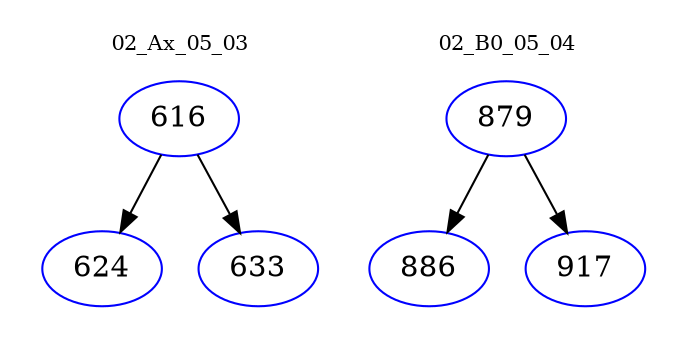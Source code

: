 digraph{
subgraph cluster_0 {
color = white
label = "02_Ax_05_03";
fontsize=10;
T0_616 [label="616", color="blue"]
T0_616 -> T0_624 [color="black"]
T0_624 [label="624", color="blue"]
T0_616 -> T0_633 [color="black"]
T0_633 [label="633", color="blue"]
}
subgraph cluster_1 {
color = white
label = "02_B0_05_04";
fontsize=10;
T1_879 [label="879", color="blue"]
T1_879 -> T1_886 [color="black"]
T1_886 [label="886", color="blue"]
T1_879 -> T1_917 [color="black"]
T1_917 [label="917", color="blue"]
}
}
